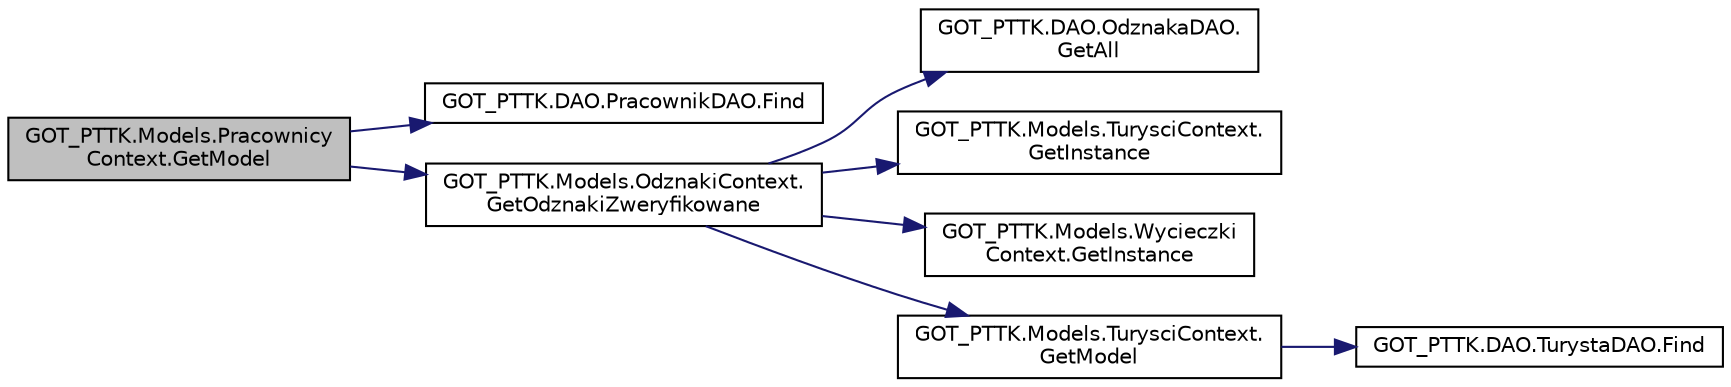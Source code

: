 digraph "GOT_PTTK.Models.PracownicyContext.GetModel"
{
 // INTERACTIVE_SVG=YES
  edge [fontname="Helvetica",fontsize="10",labelfontname="Helvetica",labelfontsize="10"];
  node [fontname="Helvetica",fontsize="10",shape=record];
  rankdir="LR";
  Node9 [label="GOT_PTTK.Models.Pracownicy\lContext.GetModel",height=0.2,width=0.4,color="black", fillcolor="grey75", style="filled", fontcolor="black"];
  Node9 -> Node10 [color="midnightblue",fontsize="10",style="solid",fontname="Helvetica"];
  Node10 [label="GOT_PTTK.DAO.PracownikDAO.Find",height=0.2,width=0.4,color="black", fillcolor="white", style="filled",URL="$class_g_o_t___p_t_t_k_1_1_d_a_o_1_1_pracownik_d_a_o.html#a29e0fe78fc9853ee8732351cc0af8c36"];
  Node9 -> Node11 [color="midnightblue",fontsize="10",style="solid",fontname="Helvetica"];
  Node11 [label="GOT_PTTK.Models.OdznakiContext.\lGetOdznakiZweryfikowane",height=0.2,width=0.4,color="black", fillcolor="white", style="filled",URL="$class_g_o_t___p_t_t_k_1_1_models_1_1_odznaki_context.html#aa0831c993bc5932b2cabbbff5ed60a37",tooltip="Zwraca wszystkie zweryfikowane odznaki "];
  Node11 -> Node12 [color="midnightblue",fontsize="10",style="solid",fontname="Helvetica"];
  Node12 [label="GOT_PTTK.DAO.OdznakaDAO.\lGetAll",height=0.2,width=0.4,color="black", fillcolor="white", style="filled",URL="$class_g_o_t___p_t_t_k_1_1_d_a_o_1_1_odznaka_d_a_o.html#aaadcceff120a817f2a979a58873a037b"];
  Node11 -> Node13 [color="midnightblue",fontsize="10",style="solid",fontname="Helvetica"];
  Node13 [label="GOT_PTTK.Models.TurysciContext.\lGetInstance",height=0.2,width=0.4,color="black", fillcolor="white", style="filled",URL="$class_g_o_t___p_t_t_k_1_1_models_1_1_turysci_context.html#a976ee508a91989eedc550079534415a9",tooltip="Zwraca instancję klasy - singletonu TurysciContext "];
  Node11 -> Node14 [color="midnightblue",fontsize="10",style="solid",fontname="Helvetica"];
  Node14 [label="GOT_PTTK.Models.Wycieczki\lContext.GetInstance",height=0.2,width=0.4,color="black", fillcolor="white", style="filled",URL="$class_g_o_t___p_t_t_k_1_1_models_1_1_wycieczki_context.html#a66d90717d032d1800ff3309405421704",tooltip="Zwraca instancję klasy - singletonu WycieczkiContext "];
  Node11 -> Node15 [color="midnightblue",fontsize="10",style="solid",fontname="Helvetica"];
  Node15 [label="GOT_PTTK.Models.TurysciContext.\lGetModel",height=0.2,width=0.4,color="black", fillcolor="white", style="filled",URL="$class_g_o_t___p_t_t_k_1_1_models_1_1_turysci_context.html#acd7c72c467dfb5a8c74eb68aab22f0fd",tooltip="Zwraca model turysty o podanym identyfikatorze "];
  Node15 -> Node16 [color="midnightblue",fontsize="10",style="solid",fontname="Helvetica"];
  Node16 [label="GOT_PTTK.DAO.TurystaDAO.Find",height=0.2,width=0.4,color="black", fillcolor="white", style="filled",URL="$class_g_o_t___p_t_t_k_1_1_d_a_o_1_1_turysta_d_a_o.html#ac7050b893194eef19739977d5ef5997c"];
}
